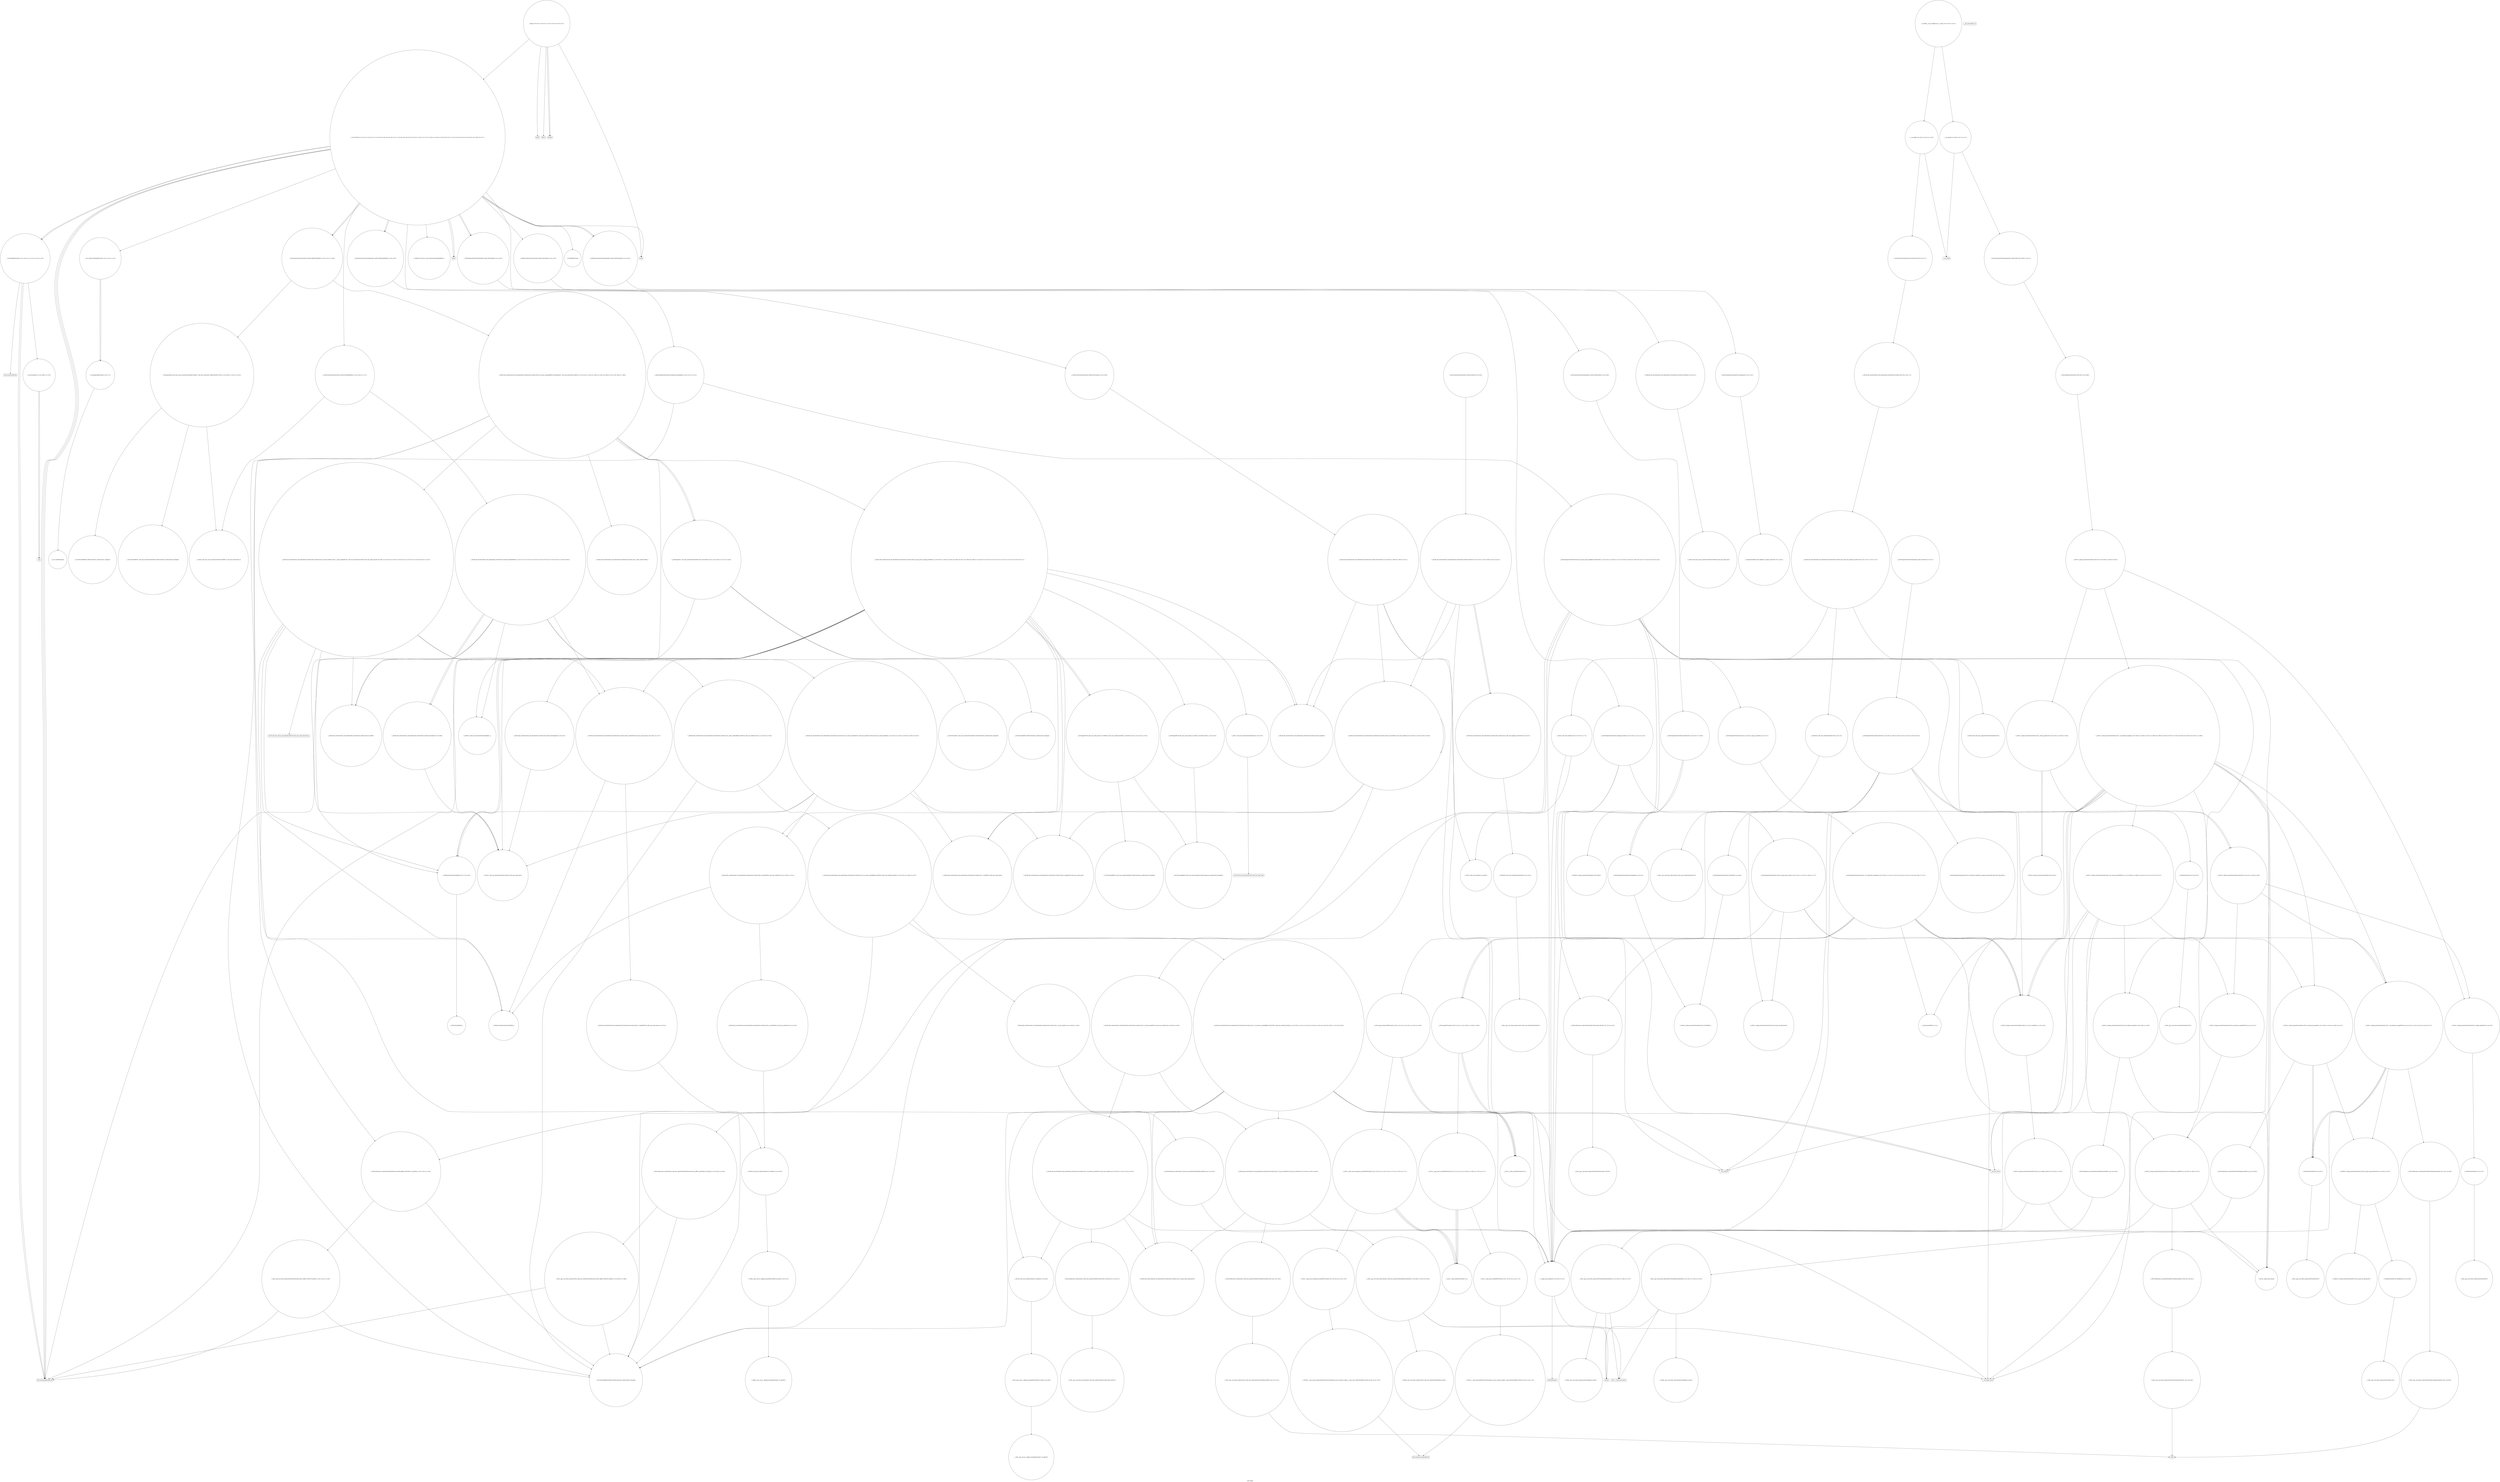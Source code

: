 digraph "Call Graph" {
	label="Call Graph";

	Node0x55dc86f7f7d0 [shape=record,shape=circle,label="{_ZNK5StateltERKS_}"];
	Node0x55dc87370df0 [shape=record,shape=circle,label="{_ZNKSt8_Rb_treeI5StateS0_St9_IdentityIS0_ESt4lessIS0_ESaIS0_EE3endEv|{<s0>287}}"];
	Node0x55dc87370df0:s0 -> Node0x55dc87370e70[color=black];
	Node0x55dc8736d450 [shape=record,shape=circle,label="{_ZNSt15_Deque_iteratorI5StateRS0_PS0_E14_S_buffer_sizeEv|{<s0>129|<s1>130}}"];
	Node0x55dc8736d450:s0 -> Node0x55dc8736a630[color=black];
	Node0x55dc8736d450:s1 -> Node0x55dc8736a1b0[color=black];
	Node0x55dc87369ab0 [shape=record,shape=circle,label="{_ZNSt3setI5StateSt4lessIS0_ESaIS0_EED2Ev|{<s0>8}}"];
	Node0x55dc87369ab0:s0 -> Node0x55dc8736c050[color=black];
	Node0x55dc87371170 [shape=record,shape=circle,label="{_ZNSt15_Deque_iteratorI5StateRS0_PS0_EC2Ev}"];
	Node0x55dc8736afb0 [shape=record,shape=circle,label="{_ZNSt11_Deque_baseI5StateSaIS0_EE16_M_allocate_nodeEv|{<s0>148|<s1>149}}"];
	Node0x55dc8736afb0:s0 -> Node0x55dc8736a630[color=black];
	Node0x55dc8736afb0:s1 -> Node0x55dc8736bab0[color=black];
	Node0x55dc87369e30 [shape=record,shape=circle,label="{_ZNSt5dequeI5StateSaIS0_EED2Ev|{<s0>38|<s1>39|<s2>40|<s3>41|<s4>42|<s5>43|<s6>44}}"];
	Node0x55dc87369e30:s0 -> Node0x55dc87369f30[color=black];
	Node0x55dc87369e30:s1 -> Node0x55dc87369fb0[color=black];
	Node0x55dc87369e30:s2 -> Node0x55dc8736a030[color=black];
	Node0x55dc87369e30:s3 -> Node0x55dc87369eb0[color=black];
	Node0x55dc87369e30:s4 -> Node0x55dc8736a130[color=black];
	Node0x55dc87369e30:s5 -> Node0x55dc8736a130[color=black];
	Node0x55dc87369e30:s6 -> Node0x55dc8736a1b0[color=black];
	Node0x55dc8736b330 [shape=record,shape=circle,label="{_ZNSt11_Deque_baseI5StateSaIS0_EE15_M_allocate_mapEm|{<s0>164|<s1>165|<s2>166|<s3>167}}"];
	Node0x55dc8736b330:s0 -> Node0x55dc8736a7b0[color=black];
	Node0x55dc8736b330:s1 -> Node0x55dc8736b830[color=black];
	Node0x55dc8736b330:s2 -> Node0x55dc8736a8b0[color=black];
	Node0x55dc8736b330:s3 -> Node0x55dc8736a8b0[color=black];
	Node0x55dc8736a1b0 [shape=record,shape=circle,label="{__clang_call_terminate|{<s0>50|<s1>51}}"];
	Node0x55dc8736a1b0:s0 -> Node0x55dc8736a230[color=black];
	Node0x55dc8736a1b0:s1 -> Node0x55dc8736a2b0[color=black];
	Node0x55dc8736b6b0 [shape=record,shape=circle,label="{_ZSt23__copy_move_backward_a2ILb0EPP5StateS2_ET1_T0_S4_S3_|{<s0>174|<s1>175|<s2>176|<s3>177}}"];
	Node0x55dc8736b6b0:s0 -> Node0x55dc8736b530[color=black];
	Node0x55dc8736b6b0:s1 -> Node0x55dc8736b530[color=black];
	Node0x55dc8736b6b0:s2 -> Node0x55dc8736b530[color=black];
	Node0x55dc8736b6b0:s3 -> Node0x55dc8736b730[color=black];
	Node0x55dc8736a530 [shape=record,shape=circle,label="{_ZNSt11_Deque_baseI5StateSaIS0_EE18_M_deallocate_nodeEPS0_|{<s0>59|<s1>60|<s2>61}}"];
	Node0x55dc8736a530:s0 -> Node0x55dc8736a630[color=black];
	Node0x55dc8736a530:s1 -> Node0x55dc8736a5b0[color=black];
	Node0x55dc8736a530:s2 -> Node0x55dc8736a1b0[color=black];
	Node0x55dc8736ba30 [shape=record,shape=Mrecord,label="{_Znwm}"];
	Node0x55dc8736a8b0 [shape=record,shape=circle,label="{_ZNSaIP5StateED2Ev|{<s0>67}}"];
	Node0x55dc8736a8b0:s0 -> Node0x55dc8736ab30[color=black];
	Node0x55dc8736bdb0 [shape=record,shape=circle,label="{_ZNSt8_Rb_treeI5StateS0_St9_IdentityIS0_ESt4lessIS0_ESaIS0_EE24_M_get_insert_unique_posERKS0_|{<s0>203|<s1>204|<s2>205|<s3>206|<s4>207|<s5>208|<s6>209|<s7>210|<s8>211|<s9>212|<s10>213|<s11>214|<s12>215|<s13>216|<s14>217}}"];
	Node0x55dc8736bdb0:s0 -> Node0x55dc8736c150[color=black];
	Node0x55dc8736bdb0:s1 -> Node0x55dc8736f8f0[color=black];
	Node0x55dc8736bdb0:s2 -> Node0x55dc8736f9f0[color=black];
	Node0x55dc8736bdb0:s3 -> Node0x55dc8736f970[color=black];
	Node0x55dc8736bdb0:s4 -> Node0x55dc8736c2d0[color=black];
	Node0x55dc8736bdb0:s5 -> Node0x55dc8736c250[color=black];
	Node0x55dc8736bdb0:s6 -> Node0x55dc8736f870[color=black];
	Node0x55dc8736bdb0:s7 -> Node0x55dc8736faf0[color=black];
	Node0x55dc8736bdb0:s8 -> Node0x55dc8736fa70[color=black];
	Node0x55dc8736bdb0:s9 -> Node0x55dc8736fb70[color=black];
	Node0x55dc8736bdb0:s10 -> Node0x55dc8736fbf0[color=black];
	Node0x55dc8736bdb0:s11 -> Node0x55dc8736fc70[color=black];
	Node0x55dc8736bdb0:s12 -> Node0x55dc8736f970[color=black];
	Node0x55dc8736bdb0:s13 -> Node0x55dc8736fb70[color=black];
	Node0x55dc8736bdb0:s14 -> Node0x55dc8736fcf0[color=black];
	Node0x55dc8736ac30 [shape=record,shape=circle,label="{_ZN9__gnu_cxx13new_allocatorI5StateED2Ev}"];
	Node0x55dc8736f970 [shape=record,shape=circle,label="{_ZNKSt4lessI5StateEclERKS0_S3_|{<s0>229}}"];
	Node0x55dc8736f970:s0 -> Node0x55dc86f7f7d0[color=black];
	Node0x55dc8736bfd0 [shape=record,shape=circle,label="{_ZNSt15_Rb_tree_header8_M_resetEv}"];
	Node0x55dc8736fcf0 [shape=record,shape=circle,label="{_ZNSt4pairIPSt18_Rb_tree_node_baseS1_EC2IRS1_Lb1EEEOT_RKS1_|{<s0>238}}"];
	Node0x55dc8736fcf0:s0 -> Node0x55dc8736fff0[color=black];
	Node0x55dc8736c350 [shape=record,shape=circle,label="{_ZNSt8_Rb_treeI5StateS0_St9_IdentityIS0_ESt4lessIS0_ESaIS0_EE12_M_drop_nodeEPSt13_Rb_tree_nodeIS0_E|{<s0>88|<s1>89}}"];
	Node0x55dc8736c350:s0 -> Node0x55dc8736c3d0[color=black];
	Node0x55dc8736c350:s1 -> Node0x55dc8736c450[color=black];
	Node0x55dc87370070 [shape=record,shape=Mrecord,label="{_ZSt18_Rb_tree_decrementPSt18_Rb_tree_node_base}"];
	Node0x55dc8736c6d0 [shape=record,shape=circle,label="{_ZN9__gnu_cxx16__aligned_membufI5StateE6_M_ptrEv|{<s0>99}}"];
	Node0x55dc8736c6d0:s0 -> Node0x55dc8736c750[color=black];
	Node0x55dc873703f0 [shape=record,shape=circle,label="{_ZNSt16allocator_traitsISaISt13_Rb_tree_nodeI5StateEEE8allocateERS3_m|{<s0>259}}"];
	Node0x55dc873703f0:s0 -> Node0x55dc87370470[color=black];
	Node0x55dc8736ca50 [shape=record,shape=circle,label="{_ZNKSt5queueI5StateSt5dequeIS0_SaIS0_EEE5emptyEv|{<s0>103}}"];
	Node0x55dc8736ca50:s0 -> Node0x55dc8736d0d0[color=black];
	Node0x55dc87370770 [shape=record,shape=circle,label="{_ZSt7forwardIRSt17_Rb_tree_iteratorI5StateEEOT_RNSt16remove_referenceIS4_E4typeE}"];
	Node0x55dc8736cdd0 [shape=record,shape=circle,label="{_ZL5finalRK5State}"];
	Node0x55dc87370af0 [shape=record,shape=Mrecord,label="{abs}"];
	Node0x55dc8736d150 [shape=record,shape=circle,label="{_ZSteqI5StateRS0_PS0_EbRKSt15_Deque_iteratorIT_T0_T1_ES9_}"];
	Node0x55dc86f7f850 [shape=record,shape=circle,label="{__cxx_global_var_init|{<s0>1|<s1>2}}"];
	Node0x55dc86f7f850:s0 -> Node0x55dc87369830[color=black];
	Node0x55dc86f7f850:s1 -> Node0x55dc87369930[color=black];
	Node0x55dc87370e70 [shape=record,shape=circle,label="{_ZNSt23_Rb_tree_const_iteratorI5StateEC2EPKSt18_Rb_tree_node_base}"];
	Node0x55dc8736d4d0 [shape=record,shape=circle,label="{_ZNSt5dequeI5StateSaIS0_EE9push_backERKS0_|{<s0>131|<s1>132}}"];
	Node0x55dc8736d4d0:s0 -> Node0x55dc8736d550[color=black];
	Node0x55dc8736d4d0:s1 -> Node0x55dc8736d5d0[color=black];
	Node0x55dc87369b30 [shape=record,shape=circle,label="{main|{<s0>9|<s1>10|<s2>11|<s3>12|<s4>13|<s5>14}}"];
	Node0x55dc87369b30:s0 -> Node0x55dc87369bb0[color=black];
	Node0x55dc87369b30:s1 -> Node0x55dc87369bb0[color=black];
	Node0x55dc87369b30:s2 -> Node0x55dc87369c30[color=black];
	Node0x55dc87369b30:s3 -> Node0x55dc87369d30[color=black];
	Node0x55dc87369b30:s4 -> Node0x55dc87369cb0[color=black];
	Node0x55dc87369b30:s5 -> Node0x55dc87369db0[color=black];
	Node0x55dc873711f0 [shape=record,shape=circle,label="{_ZN9__gnu_cxx13new_allocatorI5StateEC2Ev}"];
	Node0x55dc8736b030 [shape=record,shape=Mrecord,label="{__cxa_rethrow}"];
	Node0x55dc87369eb0 [shape=record,shape=circle,label="{_ZNSt5dequeI5StateSaIS0_EE15_M_destroy_dataESt15_Deque_iteratorIS0_RS0_PS0_ES6_RKS1_}"];
	Node0x55dc8736b3b0 [shape=record,shape=circle,label="{_ZSt14__copy_move_a2ILb0EPP5StateS2_ET1_T0_S4_S3_|{<s0>168|<s1>169|<s2>170|<s3>171}}"];
	Node0x55dc8736b3b0:s0 -> Node0x55dc8736b530[color=black];
	Node0x55dc8736b3b0:s1 -> Node0x55dc8736b530[color=black];
	Node0x55dc8736b3b0:s2 -> Node0x55dc8736b530[color=black];
	Node0x55dc8736b3b0:s3 -> Node0x55dc8736b4b0[color=black];
	Node0x55dc8736a230 [shape=record,shape=Mrecord,label="{__cxa_begin_catch}"];
	Node0x55dc8736b730 [shape=record,shape=circle,label="{_ZSt22__copy_move_backward_aILb0EPP5StateS2_ET1_T0_S4_S3_|{<s0>178}}"];
	Node0x55dc8736b730:s0 -> Node0x55dc8736b7b0[color=black];
	Node0x55dc8736a5b0 [shape=record,shape=circle,label="{_ZNSt16allocator_traitsISaI5StateEE10deallocateERS1_PS0_m|{<s0>62}}"];
	Node0x55dc8736a5b0:s0 -> Node0x55dc8736a6b0[color=black];
	Node0x55dc8736bab0 [shape=record,shape=circle,label="{_ZNSt16allocator_traitsISaI5StateEE8allocateERS1_m|{<s0>184}}"];
	Node0x55dc8736bab0:s0 -> Node0x55dc8736bb30[color=black];
	Node0x55dc8736a930 [shape=record,shape=circle,label="{_ZNKSt11_Deque_baseI5StateSaIS0_EE19_M_get_Tp_allocatorEv}"];
	Node0x55dc8736be30 [shape=record,shape=circle,label="{_ZNKSt9_IdentityI5StateEclERKS0_}"];
	Node0x55dc8736acb0 [shape=record,shape=circle,label="{_ZNSt8_Rb_treeI5StateS0_St9_IdentityIS0_ESt4lessIS0_ESaIS0_EEC2Ev|{<s0>71}}"];
	Node0x55dc8736acb0:s0 -> Node0x55dc8736ad30[color=black];
	Node0x55dc8736f9f0 [shape=record,shape=circle,label="{_ZNSt8_Rb_treeI5StateS0_St9_IdentityIS0_ESt4lessIS0_ESaIS0_EE6_S_keyEPKSt13_Rb_tree_nodeIS0_E|{<s0>230|<s1>231}}"];
	Node0x55dc8736f9f0:s0 -> Node0x55dc8736fd70[color=black];
	Node0x55dc8736f9f0:s1 -> Node0x55dc8736be30[color=black];
	Node0x55dc8736c050 [shape=record,shape=circle,label="{_ZNSt8_Rb_treeI5StateS0_St9_IdentityIS0_ESt4lessIS0_ESaIS0_EED2Ev|{<s0>78|<s1>79|<s2>80|<s3>81|<s4>82}}"];
	Node0x55dc8736c050:s0 -> Node0x55dc8736c150[color=black];
	Node0x55dc8736c050:s1 -> Node0x55dc8736c0d0[color=black];
	Node0x55dc8736c050:s2 -> Node0x55dc8736c1d0[color=black];
	Node0x55dc8736c050:s3 -> Node0x55dc8736c1d0[color=black];
	Node0x55dc8736c050:s4 -> Node0x55dc8736a1b0[color=black];
	Node0x55dc8736fd70 [shape=record,shape=circle,label="{_ZNSt8_Rb_treeI5StateS0_St9_IdentityIS0_ESt4lessIS0_ESaIS0_EE8_S_valueEPKSt13_Rb_tree_nodeIS0_E|{<s0>239}}"];
	Node0x55dc8736fd70:s0 -> Node0x55dc8736fdf0[color=black];
	Node0x55dc8736c3d0 [shape=record,shape=circle,label="{_ZNSt8_Rb_treeI5StateS0_St9_IdentityIS0_ESt4lessIS0_ESaIS0_EE15_M_destroy_nodeEPSt13_Rb_tree_nodeIS0_E|{<s0>90|<s1>91|<s2>92|<s3>93}}"];
	Node0x55dc8736c3d0:s0 -> Node0x55dc8736c550[color=black];
	Node0x55dc8736c3d0:s1 -> Node0x55dc8736c5d0[color=black];
	Node0x55dc8736c3d0:s2 -> Node0x55dc8736c4d0[color=black];
	Node0x55dc8736c3d0:s3 -> Node0x55dc8736a1b0[color=black];
	Node0x55dc873700f0 [shape=record,shape=circle,label="{_ZNSt8_Rb_treeI5StateS0_St9_IdentityIS0_ESt4lessIS0_ESaIS0_EE8_S_valueEPKSt18_Rb_tree_node_base|{<s0>242}}"];
	Node0x55dc873700f0:s0 -> Node0x55dc8736fdf0[color=black];
	Node0x55dc8736c750 [shape=record,shape=circle,label="{_ZN9__gnu_cxx16__aligned_membufI5StateE7_M_addrEv}"];
	Node0x55dc87370470 [shape=record,shape=circle,label="{_ZN9__gnu_cxx13new_allocatorISt13_Rb_tree_nodeI5StateEE8allocateEmPKv|{<s0>260|<s1>261|<s2>262}}"];
	Node0x55dc87370470:s0 -> Node0x55dc873704f0[color=black];
	Node0x55dc87370470:s1 -> Node0x55dc8736b9b0[color=black];
	Node0x55dc87370470:s2 -> Node0x55dc8736ba30[color=black];
	Node0x55dc8736cad0 [shape=record,shape=circle,label="{_ZNSt5queueI5StateSt5dequeIS0_SaIS0_EEE3popEv|{<s0>104}}"];
	Node0x55dc8736cad0:s0 -> Node0x55dc8736d1d0[color=black];
	Node0x55dc873707f0 [shape=record,shape=circle,label="{_ZNSt23_Rb_tree_const_iteratorI5StateEC2ERKSt17_Rb_tree_iteratorIS0_E}"];
	Node0x55dc8736ce50 [shape=record,shape=circle,label="{_ZL6stableRK5State|{<s0>110|<s1>111|<s2>112|<s3>113}}"];
	Node0x55dc8736ce50:s0 -> Node0x55dc873709f0[color=black];
	Node0x55dc8736ce50:s1 -> Node0x55dc8736cd50[color=black];
	Node0x55dc8736ce50:s2 -> Node0x55dc8736cd50[color=black];
	Node0x55dc8736ce50:s3 -> Node0x55dc87370a70[color=black];
	Node0x55dc87370b70 [shape=record,shape=circle,label="{_ZL5emptyiiRK5State|{<s0>271}}"];
	Node0x55dc87370b70:s0 -> Node0x55dc87370bf0[color=black];
	Node0x55dc8736d1d0 [shape=record,shape=circle,label="{_ZNSt5dequeI5StateSaIS0_EE9pop_frontEv|{<s0>120|<s1>121|<s2>122}}"];
	Node0x55dc8736d1d0:s0 -> Node0x55dc8736d250[color=black];
	Node0x55dc8736d1d0:s1 -> Node0x55dc8736d2d0[color=black];
	Node0x55dc8736d1d0:s2 -> Node0x55dc8736a1b0[color=black];
	Node0x55dc87369830 [shape=record,shape=circle,label="{_ZNSt5queueI5StateSt5dequeIS0_SaIS0_EEEC2IS3_vEEv|{<s0>3}}"];
	Node0x55dc87369830:s0 -> Node0x55dc87370ef0[color=black];
	Node0x55dc87370ef0 [shape=record,shape=circle,label="{_ZNSt5dequeI5StateSaIS0_EEC2Ev|{<s0>288}}"];
	Node0x55dc87370ef0:s0 -> Node0x55dc87370f70[color=black];
	Node0x55dc8736d550 [shape=record,shape=circle,label="{_ZNSt16allocator_traitsISaI5StateEE9constructIS0_JRKS0_EEEvRS1_PT_DpOT0_|{<s0>133|<s1>134}}"];
	Node0x55dc8736d550:s0 -> Node0x55dc8736d6d0[color=black];
	Node0x55dc8736d550:s1 -> Node0x55dc8736d650[color=black];
	Node0x55dc87369bb0 [shape=record,shape=Mrecord,label="{freopen}"];
	Node0x55dc87371270 [shape=record,shape=circle,label="{_ZNSt11_Deque_baseI5StateSaIS0_EE15_M_create_nodesEPPS0_S4_|{<s0>308|<s1>309|<s2>310|<s3>311|<s4>312|<s5>313}}"];
	Node0x55dc87371270:s0 -> Node0x55dc8736afb0[color=black];
	Node0x55dc87371270:s1 -> Node0x55dc8736a230[color=black];
	Node0x55dc87371270:s2 -> Node0x55dc8736a3b0[color=black];
	Node0x55dc87371270:s3 -> Node0x55dc8736b030[color=black];
	Node0x55dc87371270:s4 -> Node0x55dc8736b0b0[color=black];
	Node0x55dc87371270:s5 -> Node0x55dc8736a1b0[color=black];
	Node0x55dc8736b0b0 [shape=record,shape=Mrecord,label="{__cxa_end_catch}"];
	Node0x55dc87369f30 [shape=record,shape=circle,label="{_ZNSt5dequeI5StateSaIS0_EE5beginEv|{<s0>45}}"];
	Node0x55dc87369f30:s0 -> Node0x55dc8736a330[color=black];
	Node0x55dc8736b430 [shape=record,shape=circle,label="{_ZSt12__miter_baseIPP5StateET_S3_}"];
	Node0x55dc8736a2b0 [shape=record,shape=Mrecord,label="{_ZSt9terminatev}"];
	Node0x55dc8736b7b0 [shape=record,shape=circle,label="{_ZNSt20__copy_move_backwardILb0ELb1ESt26random_access_iterator_tagE13__copy_move_bIP5StateEEPT_PKS5_S8_S6_|{<s0>179}}"];
	Node0x55dc8736b7b0:s0 -> Node0x55dc8736b630[color=black];
	Node0x55dc8736a630 [shape=record,shape=circle,label="{_ZSt16__deque_buf_sizem}"];
	Node0x55dc8736bb30 [shape=record,shape=circle,label="{_ZN9__gnu_cxx13new_allocatorI5StateE8allocateEmPKv|{<s0>185|<s1>186|<s2>187}}"];
	Node0x55dc8736bb30:s0 -> Node0x55dc8736bbb0[color=black];
	Node0x55dc8736bb30:s1 -> Node0x55dc8736b9b0[color=black];
	Node0x55dc8736bb30:s2 -> Node0x55dc8736ba30[color=black];
	Node0x55dc8736a9b0 [shape=record,shape=circle,label="{_ZNSaIP5StateEC2IS_EERKSaIT_E|{<s0>68}}"];
	Node0x55dc8736a9b0:s0 -> Node0x55dc8736aa30[color=black];
	Node0x55dc8736beb0 [shape=record,shape=circle,label="{_ZNSt8_Rb_treeI5StateS0_St9_IdentityIS0_ESt4lessIS0_ESaIS0_EE11_Alloc_nodeC2ERS6_}"];
	Node0x55dc8736ad30 [shape=record,shape=circle,label="{_ZNSt8_Rb_treeI5StateS0_St9_IdentityIS0_ESt4lessIS0_ESaIS0_EE13_Rb_tree_implIS4_Lb1EEC2Ev|{<s0>72|<s1>73|<s2>74}}"];
	Node0x55dc8736ad30:s0 -> Node0x55dc8736adb0[color=black];
	Node0x55dc8736ad30:s1 -> Node0x55dc8736ae30[color=black];
	Node0x55dc8736ad30:s2 -> Node0x55dc8736aeb0[color=black];
	Node0x55dc8736fa70 [shape=record,shape=circle,label="{_ZNKSt17_Rb_tree_iteratorI5StateEeqERKS1_}"];
	Node0x55dc8736c0d0 [shape=record,shape=circle,label="{_ZNSt8_Rb_treeI5StateS0_St9_IdentityIS0_ESt4lessIS0_ESaIS0_EE8_M_eraseEPSt13_Rb_tree_nodeIS0_E|{<s0>83|<s1>84|<s2>85|<s3>86}}"];
	Node0x55dc8736c0d0:s0 -> Node0x55dc8736c250[color=black];
	Node0x55dc8736c0d0:s1 -> Node0x55dc8736c0d0[color=black];
	Node0x55dc8736c0d0:s2 -> Node0x55dc8736c2d0[color=black];
	Node0x55dc8736c0d0:s3 -> Node0x55dc8736c350[color=black];
	Node0x55dc8736fdf0 [shape=record,shape=circle,label="{_ZNKSt13_Rb_tree_nodeI5StateE9_M_valptrEv|{<s0>240}}"];
	Node0x55dc8736fdf0:s0 -> Node0x55dc8736fe70[color=black];
	Node0x55dc8736c450 [shape=record,shape=circle,label="{_ZNSt8_Rb_treeI5StateS0_St9_IdentityIS0_ESt4lessIS0_ESaIS0_EE11_M_put_nodeEPSt13_Rb_tree_nodeIS0_E|{<s0>94|<s1>95|<s2>96}}"];
	Node0x55dc8736c450:s0 -> Node0x55dc8736c550[color=black];
	Node0x55dc8736c450:s1 -> Node0x55dc8736c7d0[color=black];
	Node0x55dc8736c450:s2 -> Node0x55dc8736a1b0[color=black];
	Node0x55dc87370170 [shape=record,shape=circle,label="{_ZNKSt8_Rb_treeI5StateS0_St9_IdentityIS0_ESt4lessIS0_ESaIS0_EE11_Alloc_nodeclIRKS0_EEPSt13_Rb_tree_nodeIS0_EOT_|{<s0>243|<s1>244}}"];
	Node0x55dc87370170:s0 -> Node0x55dc8736d6d0[color=black];
	Node0x55dc87370170:s1 -> Node0x55dc87370270[color=black];
	Node0x55dc8736c7d0 [shape=record,shape=circle,label="{_ZNSt16allocator_traitsISaISt13_Rb_tree_nodeI5StateEEE10deallocateERS3_PS2_m|{<s0>100}}"];
	Node0x55dc8736c7d0:s0 -> Node0x55dc8736c850[color=black];
	Node0x55dc873704f0 [shape=record,shape=circle,label="{_ZNK9__gnu_cxx13new_allocatorISt13_Rb_tree_nodeI5StateEE8max_sizeEv}"];
	Node0x55dc8736cb50 [shape=record,shape=circle,label="{_ZNSt5queueI5StateSt5dequeIS0_SaIS0_EEE4pushERKS0_|{<s0>105}}"];
	Node0x55dc8736cb50:s0 -> Node0x55dc8736d4d0[color=black];
	Node0x55dc87370870 [shape=record,shape=circle,label="{_ZSt7forwardIRbEOT_RNSt16remove_referenceIS1_E4typeE}"];
	Node0x55dc8736ced0 [shape=record,shape=circle,label="{_ZL7canMove3BoxiiRK5State|{<s0>114|<s1>115}}"];
	Node0x55dc8736ced0:s0 -> Node0x55dc87370b70[color=black];
	Node0x55dc8736ced0:s1 -> Node0x55dc87370b70[color=black];
	Node0x55dc87370bf0 [shape=record,shape=circle,label="{_ZL11checkBoundsii}"];
	Node0x55dc8736d250 [shape=record,shape=circle,label="{_ZNSt16allocator_traitsISaI5StateEE7destroyIS0_EEvRS1_PT_|{<s0>123}}"];
	Node0x55dc8736d250:s0 -> Node0x55dc8736d350[color=black];
	Node0x55dc873698b0 [shape=record,shape=circle,label="{_ZNSt5queueI5StateSt5dequeIS0_SaIS0_EEED2Ev|{<s0>4}}"];
	Node0x55dc873698b0:s0 -> Node0x55dc87369e30[color=black];
	Node0x55dc87370f70 [shape=record,shape=circle,label="{_ZNSt11_Deque_baseI5StateSaIS0_EEC2Ev|{<s0>289|<s1>290|<s2>291}}"];
	Node0x55dc87370f70:s0 -> Node0x55dc87370ff0[color=black];
	Node0x55dc87370f70:s1 -> Node0x55dc87371070[color=black];
	Node0x55dc87370f70:s2 -> Node0x55dc8736a4b0[color=black];
	Node0x55dc8736d5d0 [shape=record,shape=circle,label="{_ZNSt5dequeI5StateSaIS0_EE16_M_push_back_auxIJRKS0_EEEvDpOT_|{<s0>135|<s1>136|<s2>137|<s3>138|<s4>139|<s5>140|<s6>141|<s7>142|<s8>143|<s9>144}}"];
	Node0x55dc8736d5d0:s0 -> Node0x55dc8736af30[color=black];
	Node0x55dc8736d5d0:s1 -> Node0x55dc8736afb0[color=black];
	Node0x55dc8736d5d0:s2 -> Node0x55dc8736d6d0[color=black];
	Node0x55dc8736d5d0:s3 -> Node0x55dc8736d550[color=black];
	Node0x55dc8736d5d0:s4 -> Node0x55dc8736d3d0[color=black];
	Node0x55dc8736d5d0:s5 -> Node0x55dc8736a230[color=black];
	Node0x55dc8736d5d0:s6 -> Node0x55dc8736a530[color=black];
	Node0x55dc8736d5d0:s7 -> Node0x55dc8736b030[color=black];
	Node0x55dc8736d5d0:s8 -> Node0x55dc8736b0b0[color=black];
	Node0x55dc8736d5d0:s9 -> Node0x55dc8736a1b0[color=black];
	Node0x55dc87369c30 [shape=record,shape=Mrecord,label="{scanf}"];
	Node0x55dc873712f0 [shape=record,shape=circle,label="{_GLOBAL__sub_I_FloppyCat_0_1.cpp|{<s0>314|<s1>315}}"];
	Node0x55dc873712f0:s0 -> Node0x55dc86f7f850[color=black];
	Node0x55dc873712f0:s1 -> Node0x55dc873699b0[color=black];
	Node0x55dc8736b130 [shape=record,shape=circle,label="{_ZNSt5dequeI5StateSaIS0_EE17_M_reallocate_mapEmb|{<s0>150|<s1>151|<s2>152|<s3>153|<s4>154|<s5>155|<s6>156|<s7>157}}"];
	Node0x55dc8736b130:s0 -> Node0x55dc8736b1b0[color=black];
	Node0x55dc8736b130:s1 -> Node0x55dc8736b230[color=black];
	Node0x55dc8736b130:s2 -> Node0x55dc8736b2b0[color=black];
	Node0x55dc8736b130:s3 -> Node0x55dc8736b330[color=black];
	Node0x55dc8736b130:s4 -> Node0x55dc8736b1b0[color=black];
	Node0x55dc8736b130:s5 -> Node0x55dc8736a430[color=black];
	Node0x55dc8736b130:s6 -> Node0x55dc8736d3d0[color=black];
	Node0x55dc8736b130:s7 -> Node0x55dc8736d3d0[color=black];
	Node0x55dc87369fb0 [shape=record,shape=circle,label="{_ZNSt5dequeI5StateSaIS0_EE3endEv|{<s0>46}}"];
	Node0x55dc87369fb0:s0 -> Node0x55dc8736a330[color=black];
	Node0x55dc8736b4b0 [shape=record,shape=circle,label="{_ZSt13__copy_move_aILb0EPP5StateS2_ET1_T0_S4_S3_|{<s0>172}}"];
	Node0x55dc8736b4b0:s0 -> Node0x55dc8736b5b0[color=black];
	Node0x55dc8736a330 [shape=record,shape=circle,label="{_ZNSt15_Deque_iteratorI5StateRS0_PS0_EC2ERKS3_}"];
	Node0x55dc8736b830 [shape=record,shape=circle,label="{_ZNSt16allocator_traitsISaIP5StateEE8allocateERS2_m|{<s0>180}}"];
	Node0x55dc8736b830:s0 -> Node0x55dc8736b8b0[color=black];
	Node0x55dc8736a6b0 [shape=record,shape=circle,label="{_ZN9__gnu_cxx13new_allocatorI5StateE10deallocateEPS1_m|{<s0>63}}"];
	Node0x55dc8736a6b0:s0 -> Node0x55dc8736a730[color=black];
	Node0x55dc8736bbb0 [shape=record,shape=circle,label="{_ZNK9__gnu_cxx13new_allocatorI5StateE8max_sizeEv}"];
	Node0x55dc8736aa30 [shape=record,shape=circle,label="{_ZN9__gnu_cxx13new_allocatorIP5StateEC2Ev}"];
	Node0x55dc8736f770 [shape=record,shape=circle,label="{_ZNSt8_Rb_treeI5StateS0_St9_IdentityIS0_ESt4lessIS0_ESaIS0_EE10_M_insert_IRKS0_NS6_11_Alloc_nodeEEESt17_Rb_tree_iteratorIS0_EPSt18_Rb_tree_node_baseSE_OT_RT0_|{<s0>218|<s1>219|<s2>220|<s3>221|<s4>222|<s5>223|<s6>224|<s7>225}}"];
	Node0x55dc8736f770:s0 -> Node0x55dc8736f8f0[color=black];
	Node0x55dc8736f770:s1 -> Node0x55dc8736be30[color=black];
	Node0x55dc8736f770:s2 -> Node0x55dc8736fc70[color=black];
	Node0x55dc8736f770:s3 -> Node0x55dc8736f970[color=black];
	Node0x55dc8736f770:s4 -> Node0x55dc8736d6d0[color=black];
	Node0x55dc8736f770:s5 -> Node0x55dc87370170[color=black];
	Node0x55dc8736f770:s6 -> Node0x55dc873701f0[color=black];
	Node0x55dc8736f770:s7 -> Node0x55dc8736f870[color=black];
	Node0x55dc8736adb0 [shape=record,shape=circle,label="{_ZNSaISt13_Rb_tree_nodeI5StateEEC2Ev|{<s0>75}}"];
	Node0x55dc8736adb0:s0 -> Node0x55dc8736bf50[color=black];
	Node0x55dc8736faf0 [shape=record,shape=circle,label="{_ZNSt8_Rb_treeI5StateS0_St9_IdentityIS0_ESt4lessIS0_ESaIS0_EE5beginEv|{<s0>232}}"];
	Node0x55dc8736faf0:s0 -> Node0x55dc8736f870[color=black];
	Node0x55dc8736c150 [shape=record,shape=circle,label="{_ZNSt8_Rb_treeI5StateS0_St9_IdentityIS0_ESt4lessIS0_ESaIS0_EE8_M_beginEv}"];
	Node0x55dc8736fe70 [shape=record,shape=circle,label="{_ZNK9__gnu_cxx16__aligned_membufI5StateE6_M_ptrEv|{<s0>241}}"];
	Node0x55dc8736fe70:s0 -> Node0x55dc8736fef0[color=black];
	Node0x55dc8736c4d0 [shape=record,shape=circle,label="{_ZNSt16allocator_traitsISaISt13_Rb_tree_nodeI5StateEEE7destroyIS1_EEvRS3_PT_|{<s0>97}}"];
	Node0x55dc8736c4d0:s0 -> Node0x55dc8736c650[color=black];
	Node0x55dc873701f0 [shape=record,shape=Mrecord,label="{_ZSt29_Rb_tree_insert_and_rebalancebPSt18_Rb_tree_node_baseS0_RS_}"];
	Node0x55dc8736c850 [shape=record,shape=circle,label="{_ZN9__gnu_cxx13new_allocatorISt13_Rb_tree_nodeI5StateEE10deallocateEPS3_m|{<s0>101}}"];
	Node0x55dc8736c850:s0 -> Node0x55dc8736a730[color=black];
	Node0x55dc87370570 [shape=record,shape=circle,label="{_ZNSt16allocator_traitsISaISt13_Rb_tree_nodeI5StateEEE9constructIS1_JRKS1_EEEvRS3_PT_DpOT0_|{<s0>263|<s1>264}}"];
	Node0x55dc87370570:s0 -> Node0x55dc8736d6d0[color=black];
	Node0x55dc87370570:s1 -> Node0x55dc873705f0[color=black];
	Node0x55dc8736cbd0 [shape=record,shape=circle,label="{_ZNSt3setI5StateSt4lessIS0_ESaIS0_EE5clearEv|{<s0>106}}"];
	Node0x55dc8736cbd0:s0 -> Node0x55dc8736bc30[color=black];
	Node0x55dc873708f0 [shape=record,shape=circle,label="{_ZNSt5dequeI5StateSaIS0_EE5frontEv|{<s0>267|<s1>268}}"];
	Node0x55dc873708f0:s0 -> Node0x55dc87369f30[color=black];
	Node0x55dc873708f0:s1 -> Node0x55dc87370970[color=black];
	Node0x55dc8736cf50 [shape=record,shape=circle,label="{_ZNSt3setI5StateSt4lessIS0_ESaIS0_EE4findERKS0_|{<s0>116|<s1>117}}"];
	Node0x55dc8736cf50:s0 -> Node0x55dc87370c70[color=black];
	Node0x55dc8736cf50:s1 -> Node0x55dc873707f0[color=black];
	Node0x55dc87370c70 [shape=record,shape=circle,label="{_ZNSt8_Rb_treeI5StateS0_St9_IdentityIS0_ESt4lessIS0_ESaIS0_EE4findERKS0_|{<s0>272|<s1>273|<s2>274|<s3>275|<s4>276|<s5>277|<s6>278|<s7>279|<s8>280}}"];
	Node0x55dc87370c70:s0 -> Node0x55dc8736c150[color=black];
	Node0x55dc87370c70:s1 -> Node0x55dc8736f8f0[color=black];
	Node0x55dc87370c70:s2 -> Node0x55dc87370cf0[color=black];
	Node0x55dc87370c70:s3 -> Node0x55dc87370d70[color=black];
	Node0x55dc87370c70:s4 -> Node0x55dc8736fa70[color=black];
	Node0x55dc87370c70:s5 -> Node0x55dc8736fc70[color=black];
	Node0x55dc87370c70:s6 -> Node0x55dc8736f970[color=black];
	Node0x55dc87370c70:s7 -> Node0x55dc87370d70[color=black];
	Node0x55dc87370c70:s8 -> Node0x55dc8736cd50[color=black];
	Node0x55dc8736d2d0 [shape=record,shape=circle,label="{_ZNSt5dequeI5StateSaIS0_EE16_M_pop_front_auxEv|{<s0>124|<s1>125|<s2>126|<s3>127}}"];
	Node0x55dc8736d2d0:s0 -> Node0x55dc8736a030[color=black];
	Node0x55dc8736d2d0:s1 -> Node0x55dc8736d250[color=black];
	Node0x55dc8736d2d0:s2 -> Node0x55dc8736a530[color=black];
	Node0x55dc8736d2d0:s3 -> Node0x55dc8736d3d0[color=black];
	Node0x55dc87369930 [shape=record,shape=Mrecord,label="{__cxa_atexit}"];
	Node0x55dc87370ff0 [shape=record,shape=circle,label="{_ZNSt11_Deque_baseI5StateSaIS0_EE11_Deque_implC2Ev|{<s0>292|<s1>293|<s2>294}}"];
	Node0x55dc87370ff0:s0 -> Node0x55dc873710f0[color=black];
	Node0x55dc87370ff0:s1 -> Node0x55dc87371170[color=black];
	Node0x55dc87370ff0:s2 -> Node0x55dc87371170[color=black];
	Node0x55dc8736d650 [shape=record,shape=circle,label="{_ZN9__gnu_cxx13new_allocatorI5StateE9constructIS1_JRKS1_EEEvPT_DpOT0_|{<s0>145|<s1>146}}"];
	Node0x55dc8736d650:s0 -> Node0x55dc8736d6d0[color=black];
	Node0x55dc8736d650:s1 -> Node0x55dc8736cd50[color=black];
	Node0x55dc87369cb0 [shape=record,shape=Mrecord,label="{printf}"];
	Node0x55dc8736b1b0 [shape=record,shape=circle,label="{_ZSt4copyIPP5StateS2_ET0_T_S4_S3_|{<s0>158|<s1>159|<s2>160}}"];
	Node0x55dc8736b1b0:s0 -> Node0x55dc8736b430[color=black];
	Node0x55dc8736b1b0:s1 -> Node0x55dc8736b430[color=black];
	Node0x55dc8736b1b0:s2 -> Node0x55dc8736b3b0[color=black];
	Node0x55dc8736a030 [shape=record,shape=circle,label="{_ZNSt11_Deque_baseI5StateSaIS0_EE19_M_get_Tp_allocatorEv}"];
	Node0x55dc8736b530 [shape=record,shape=circle,label="{_ZSt12__niter_baseIPP5StateET_S3_}"];
	Node0x55dc8736a3b0 [shape=record,shape=circle,label="{_ZNSt11_Deque_baseI5StateSaIS0_EE16_M_destroy_nodesEPPS0_S4_|{<s0>52}}"];
	Node0x55dc8736a3b0:s0 -> Node0x55dc8736a530[color=black];
	Node0x55dc8736b8b0 [shape=record,shape=circle,label="{_ZN9__gnu_cxx13new_allocatorIP5StateE8allocateEmPKv|{<s0>181|<s1>182|<s2>183}}"];
	Node0x55dc8736b8b0:s0 -> Node0x55dc8736b930[color=black];
	Node0x55dc8736b8b0:s1 -> Node0x55dc8736b9b0[color=black];
	Node0x55dc8736b8b0:s2 -> Node0x55dc8736ba30[color=black];
	Node0x55dc8736a730 [shape=record,shape=Mrecord,label="{_ZdlPv}"];
	Node0x55dc8736bc30 [shape=record,shape=circle,label="{_ZNSt8_Rb_treeI5StateS0_St9_IdentityIS0_ESt4lessIS0_ESaIS0_EE5clearEv|{<s0>188|<s1>189|<s2>190|<s3>191}}"];
	Node0x55dc8736bc30:s0 -> Node0x55dc8736c150[color=black];
	Node0x55dc8736bc30:s1 -> Node0x55dc8736c0d0[color=black];
	Node0x55dc8736bc30:s2 -> Node0x55dc8736bfd0[color=black];
	Node0x55dc8736bc30:s3 -> Node0x55dc8736a1b0[color=black];
	Node0x55dc8736aab0 [shape=record,shape=circle,label="{_ZN9__gnu_cxx13new_allocatorIP5StateE10deallocateEPS2_m|{<s0>69}}"];
	Node0x55dc8736aab0:s0 -> Node0x55dc8736a730[color=black];
	Node0x55dc8736f7f0 [shape=record,shape=circle,label="{_ZNSt4pairISt17_Rb_tree_iteratorI5StateEbEC2IS2_bLb1EEEOT_OT0_|{<s0>226|<s1>227|<s2>228}}"];
	Node0x55dc8736f7f0:s0 -> Node0x55dc87370670[color=black];
	Node0x55dc8736f7f0:s1 -> Node0x55dc8736cd50[color=black];
	Node0x55dc8736f7f0:s2 -> Node0x55dc873706f0[color=black];
	Node0x55dc8736ae30 [shape=record,shape=circle,label="{_ZNSt20_Rb_tree_key_compareISt4lessI5StateEEC2Ev}"];
	Node0x55dc8736fb70 [shape=record,shape=circle,label="{_ZNSt4pairIPSt18_Rb_tree_node_baseS1_EC2IRPSt13_Rb_tree_nodeI5StateERS1_Lb1EEEOT_OT0_|{<s0>233|<s1>234}}"];
	Node0x55dc8736fb70:s0 -> Node0x55dc8736ff70[color=black];
	Node0x55dc8736fb70:s1 -> Node0x55dc8736fff0[color=black];
	Node0x55dc8736c1d0 [shape=record,shape=circle,label="{_ZNSt8_Rb_treeI5StateS0_St9_IdentityIS0_ESt4lessIS0_ESaIS0_EE13_Rb_tree_implIS4_Lb1EED2Ev|{<s0>87}}"];
	Node0x55dc8736c1d0:s0 -> Node0x55dc8736c8d0[color=black];
	Node0x55dc8736fef0 [shape=record,shape=circle,label="{_ZNK9__gnu_cxx16__aligned_membufI5StateE7_M_addrEv}"];
	Node0x55dc8736c550 [shape=record,shape=circle,label="{_ZNSt8_Rb_treeI5StateS0_St9_IdentityIS0_ESt4lessIS0_ESaIS0_EE21_M_get_Node_allocatorEv}"];
	Node0x55dc87370270 [shape=record,shape=circle,label="{_ZNSt8_Rb_treeI5StateS0_St9_IdentityIS0_ESt4lessIS0_ESaIS0_EE14_M_create_nodeIJRKS0_EEEPSt13_Rb_tree_nodeIS0_EDpOT_|{<s0>245|<s1>246|<s2>247}}"];
	Node0x55dc87370270:s0 -> Node0x55dc873702f0[color=black];
	Node0x55dc87370270:s1 -> Node0x55dc8736d6d0[color=black];
	Node0x55dc87370270:s2 -> Node0x55dc87370370[color=black];
	Node0x55dc8736c8d0 [shape=record,shape=circle,label="{_ZNSaISt13_Rb_tree_nodeI5StateEED2Ev|{<s0>102}}"];
	Node0x55dc8736c8d0:s0 -> Node0x55dc8736c950[color=black];
	Node0x55dc873705f0 [shape=record,shape=circle,label="{_ZN9__gnu_cxx13new_allocatorISt13_Rb_tree_nodeI5StateEE9constructIS2_JRKS2_EEEvPT_DpOT0_|{<s0>265|<s1>266}}"];
	Node0x55dc873705f0:s0 -> Node0x55dc8736d6d0[color=black];
	Node0x55dc873705f0:s1 -> Node0x55dc8736cd50[color=black];
	Node0x55dc8736cc50 [shape=record,shape=circle,label="{_ZNSt3setI5StateSt4lessIS0_ESaIS0_EE6insertERKS0_|{<s0>107|<s1>108}}"];
	Node0x55dc8736cc50:s0 -> Node0x55dc8736bcb0[color=black];
	Node0x55dc8736cc50:s1 -> Node0x55dc8736bd30[color=black];
	Node0x55dc87370970 [shape=record,shape=circle,label="{_ZNKSt15_Deque_iteratorI5StateRS0_PS0_EdeEv}"];
	Node0x55dc8736cfd0 [shape=record,shape=circle,label="{_ZNKSt23_Rb_tree_const_iteratorI5StateEeqERKS1_}"];
	Node0x55dc87370cf0 [shape=record,shape=circle,label="{_ZNSt8_Rb_treeI5StateS0_St9_IdentityIS0_ESt4lessIS0_ESaIS0_EE14_M_lower_boundEPSt13_Rb_tree_nodeIS0_EPSt18_Rb_tree_node_baseRKS0_|{<s0>281|<s1>282|<s2>283|<s3>284|<s4>285}}"];
	Node0x55dc87370cf0:s0 -> Node0x55dc8736f9f0[color=black];
	Node0x55dc87370cf0:s1 -> Node0x55dc8736f970[color=black];
	Node0x55dc87370cf0:s2 -> Node0x55dc8736c2d0[color=black];
	Node0x55dc87370cf0:s3 -> Node0x55dc8736c250[color=black];
	Node0x55dc87370cf0:s4 -> Node0x55dc8736f870[color=black];
	Node0x55dc8736d350 [shape=record,shape=circle,label="{_ZN9__gnu_cxx13new_allocatorI5StateE7destroyIS1_EEvPT_}"];
	Node0x55dc873699b0 [shape=record,shape=circle,label="{__cxx_global_var_init.1|{<s0>5|<s1>6}}"];
	Node0x55dc873699b0:s0 -> Node0x55dc87369a30[color=black];
	Node0x55dc873699b0:s1 -> Node0x55dc87369930[color=black];
	Node0x55dc87371070 [shape=record,shape=circle,label="{_ZNSt11_Deque_baseI5StateSaIS0_EE17_M_initialize_mapEm|{<s0>295|<s1>296|<s2>297|<s3>298|<s4>299|<s5>300|<s6>301|<s7>302|<s8>303|<s9>304|<s10>305|<s11>306}}"];
	Node0x55dc87371070:s0 -> Node0x55dc8736a630[color=black];
	Node0x55dc87371070:s1 -> Node0x55dc8736b2b0[color=black];
	Node0x55dc87371070:s2 -> Node0x55dc8736b330[color=black];
	Node0x55dc87371070:s3 -> Node0x55dc87371270[color=black];
	Node0x55dc87371070:s4 -> Node0x55dc8736a230[color=black];
	Node0x55dc87371070:s5 -> Node0x55dc8736a430[color=black];
	Node0x55dc87371070:s6 -> Node0x55dc8736b030[color=black];
	Node0x55dc87371070:s7 -> Node0x55dc8736b0b0[color=black];
	Node0x55dc87371070:s8 -> Node0x55dc8736d3d0[color=black];
	Node0x55dc87371070:s9 -> Node0x55dc8736d3d0[color=black];
	Node0x55dc87371070:s10 -> Node0x55dc8736a630[color=black];
	Node0x55dc87371070:s11 -> Node0x55dc8736a1b0[color=black];
	Node0x55dc8736d6d0 [shape=record,shape=circle,label="{_ZSt7forwardIRK5StateEOT_RNSt16remove_referenceIS3_E4typeE}"];
	Node0x55dc87369d30 [shape=record,shape=circle,label="{_ZL7runTestv|{<s0>15|<s1>16|<s2>17|<s3>18|<s4>19|<s5>20|<s6>21|<s7>22|<s8>23|<s9>24|<s10>25|<s11>26|<s12>27|<s13>28|<s14>29|<s15>30|<s16>31|<s17>32|<s18>33|<s19>34|<s20>35|<s21>36|<s22>37}}"];
	Node0x55dc87369d30:s0 -> Node0x55dc87369c30[color=black];
	Node0x55dc87369d30:s1 -> Node0x55dc8736c9d0[color=black];
	Node0x55dc87369d30:s2 -> Node0x55dc8736c9d0[color=black];
	Node0x55dc87369d30:s3 -> Node0x55dc8736ca50[color=black];
	Node0x55dc87369d30:s4 -> Node0x55dc8736cad0[color=black];
	Node0x55dc87369d30:s5 -> Node0x55dc8736cb50[color=black];
	Node0x55dc87369d30:s6 -> Node0x55dc8736cbd0[color=black];
	Node0x55dc87369d30:s7 -> Node0x55dc8736cc50[color=black];
	Node0x55dc87369d30:s8 -> Node0x55dc8736ca50[color=black];
	Node0x55dc87369d30:s9 -> Node0x55dc8736ccd0[color=black];
	Node0x55dc87369d30:s10 -> Node0x55dc8736cd50[color=black];
	Node0x55dc87369d30:s11 -> Node0x55dc8736cdd0[color=black];
	Node0x55dc87369d30:s12 -> Node0x55dc8736cad0[color=black];
	Node0x55dc87369d30:s13 -> Node0x55dc8736ce50[color=black];
	Node0x55dc87369d30:s14 -> Node0x55dc8736cd50[color=black];
	Node0x55dc87369d30:s15 -> Node0x55dc8736ced0[color=black];
	Node0x55dc87369d30:s16 -> Node0x55dc8736cd50[color=black];
	Node0x55dc87369d30:s17 -> Node0x55dc8736ce50[color=black];
	Node0x55dc87369d30:s18 -> Node0x55dc8736cf50[color=black];
	Node0x55dc87369d30:s19 -> Node0x55dc8736d050[color=black];
	Node0x55dc87369d30:s20 -> Node0x55dc8736cfd0[color=black];
	Node0x55dc87369d30:s21 -> Node0x55dc8736cb50[color=black];
	Node0x55dc87369d30:s22 -> Node0x55dc8736cc50[color=black];
	Node0x55dc8736b230 [shape=record,shape=circle,label="{_ZSt13copy_backwardIPP5StateS2_ET0_T_S4_S3_|{<s0>161|<s1>162|<s2>163}}"];
	Node0x55dc8736b230:s0 -> Node0x55dc8736b430[color=black];
	Node0x55dc8736b230:s1 -> Node0x55dc8736b430[color=black];
	Node0x55dc8736b230:s2 -> Node0x55dc8736b6b0[color=black];
	Node0x55dc8736a0b0 [shape=record,shape=Mrecord,label="{__gxx_personality_v0}"];
	Node0x55dc8736b5b0 [shape=record,shape=circle,label="{_ZNSt11__copy_moveILb0ELb1ESt26random_access_iterator_tagE8__copy_mIP5StateEEPT_PKS5_S8_S6_|{<s0>173}}"];
	Node0x55dc8736b5b0:s0 -> Node0x55dc8736b630[color=black];
	Node0x55dc8736a430 [shape=record,shape=circle,label="{_ZNSt11_Deque_baseI5StateSaIS0_EE17_M_deallocate_mapEPPS0_m|{<s0>53|<s1>54|<s2>55|<s3>56|<s4>57}}"];
	Node0x55dc8736a430:s0 -> Node0x55dc8736a7b0[color=black];
	Node0x55dc8736a430:s1 -> Node0x55dc8736a830[color=black];
	Node0x55dc8736a430:s2 -> Node0x55dc8736a8b0[color=black];
	Node0x55dc8736a430:s3 -> Node0x55dc8736a8b0[color=black];
	Node0x55dc8736a430:s4 -> Node0x55dc8736a1b0[color=black];
	Node0x55dc8736b930 [shape=record,shape=circle,label="{_ZNK9__gnu_cxx13new_allocatorIP5StateE8max_sizeEv}"];
	Node0x55dc8736a7b0 [shape=record,shape=circle,label="{_ZNKSt11_Deque_baseI5StateSaIS0_EE20_M_get_map_allocatorEv|{<s0>64|<s1>65}}"];
	Node0x55dc8736a7b0:s0 -> Node0x55dc8736a930[color=black];
	Node0x55dc8736a7b0:s1 -> Node0x55dc8736a9b0[color=black];
	Node0x55dc8736bcb0 [shape=record,shape=circle,label="{_ZNSt8_Rb_treeI5StateS0_St9_IdentityIS0_ESt4lessIS0_ESaIS0_EE16_M_insert_uniqueIRKS0_EESt4pairISt17_Rb_tree_iteratorIS0_EbEOT_|{<s0>192|<s1>193|<s2>194|<s3>195|<s4>196|<s5>197|<s6>198|<s7>199}}"];
	Node0x55dc8736bcb0:s0 -> Node0x55dc8736be30[color=black];
	Node0x55dc8736bcb0:s1 -> Node0x55dc8736bdb0[color=black];
	Node0x55dc8736bcb0:s2 -> Node0x55dc8736beb0[color=black];
	Node0x55dc8736bcb0:s3 -> Node0x55dc8736d6d0[color=black];
	Node0x55dc8736bcb0:s4 -> Node0x55dc8736f770[color=black];
	Node0x55dc8736bcb0:s5 -> Node0x55dc8736f7f0[color=black];
	Node0x55dc8736bcb0:s6 -> Node0x55dc8736f870[color=black];
	Node0x55dc8736bcb0:s7 -> Node0x55dc8736f7f0[color=black];
	Node0x55dc8736ab30 [shape=record,shape=circle,label="{_ZN9__gnu_cxx13new_allocatorIP5StateED2Ev}"];
	Node0x55dc8736f870 [shape=record,shape=circle,label="{_ZNSt17_Rb_tree_iteratorI5StateEC2EPSt18_Rb_tree_node_base}"];
	Node0x55dc8736aeb0 [shape=record,shape=circle,label="{_ZNSt15_Rb_tree_headerC2Ev|{<s0>76|<s1>77}}"];
	Node0x55dc8736aeb0:s0 -> Node0x55dc8736bfd0[color=black];
	Node0x55dc8736aeb0:s1 -> Node0x55dc8736a1b0[color=black];
	Node0x55dc8736fbf0 [shape=record,shape=circle,label="{_ZNSt17_Rb_tree_iteratorI5StateEmmEv|{<s0>235}}"];
	Node0x55dc8736fbf0:s0 -> Node0x55dc87370070[color=black];
	Node0x55dc8736c250 [shape=record,shape=circle,label="{_ZNSt8_Rb_treeI5StateS0_St9_IdentityIS0_ESt4lessIS0_ESaIS0_EE8_S_rightEPSt18_Rb_tree_node_base}"];
	Node0x55dc8736ff70 [shape=record,shape=circle,label="{_ZSt7forwardIRPSt13_Rb_tree_nodeI5StateEEOT_RNSt16remove_referenceIS5_E4typeE}"];
	Node0x55dc8736c5d0 [shape=record,shape=circle,label="{_ZNSt13_Rb_tree_nodeI5StateE9_M_valptrEv|{<s0>98}}"];
	Node0x55dc8736c5d0:s0 -> Node0x55dc8736c6d0[color=black];
	Node0x55dc873702f0 [shape=record,shape=circle,label="{_ZNSt8_Rb_treeI5StateS0_St9_IdentityIS0_ESt4lessIS0_ESaIS0_EE11_M_get_nodeEv|{<s0>248|<s1>249}}"];
	Node0x55dc873702f0:s0 -> Node0x55dc8736c550[color=black];
	Node0x55dc873702f0:s1 -> Node0x55dc873703f0[color=black];
	Node0x55dc8736c950 [shape=record,shape=circle,label="{_ZN9__gnu_cxx13new_allocatorISt13_Rb_tree_nodeI5StateEED2Ev}"];
	Node0x55dc87370670 [shape=record,shape=circle,label="{_ZSt7forwardISt17_Rb_tree_iteratorI5StateEEOT_RNSt16remove_referenceIS3_E4typeE}"];
	Node0x55dc8736ccd0 [shape=record,shape=circle,label="{_ZNSt5queueI5StateSt5dequeIS0_SaIS0_EEE5frontEv|{<s0>109}}"];
	Node0x55dc8736ccd0:s0 -> Node0x55dc873708f0[color=black];
	Node0x55dc873709f0 [shape=record,shape=Mrecord,label="{llvm.memset.p0i8.i64}"];
	Node0x55dc8736d050 [shape=record,shape=circle,label="{_ZNKSt3setI5StateSt4lessIS0_ESaIS0_EE3endEv|{<s0>118}}"];
	Node0x55dc8736d050:s0 -> Node0x55dc87370df0[color=black];
	Node0x55dc87370d70 [shape=record,shape=circle,label="{_ZNSt8_Rb_treeI5StateS0_St9_IdentityIS0_ESt4lessIS0_ESaIS0_EE3endEv|{<s0>286}}"];
	Node0x55dc87370d70:s0 -> Node0x55dc8736f870[color=black];
	Node0x55dc8736d3d0 [shape=record,shape=circle,label="{_ZNSt15_Deque_iteratorI5StateRS0_PS0_E11_M_set_nodeEPS2_|{<s0>128}}"];
	Node0x55dc8736d3d0:s0 -> Node0x55dc8736d450[color=black];
	Node0x55dc87369a30 [shape=record,shape=circle,label="{_ZNSt3setI5StateSt4lessIS0_ESaIS0_EEC2Ev|{<s0>7}}"];
	Node0x55dc87369a30:s0 -> Node0x55dc8736acb0[color=black];
	Node0x55dc873710f0 [shape=record,shape=circle,label="{_ZNSaI5StateEC2Ev|{<s0>307}}"];
	Node0x55dc873710f0:s0 -> Node0x55dc873711f0[color=black];
	Node0x55dc8736af30 [shape=record,shape=circle,label="{_ZNSt5dequeI5StateSaIS0_EE22_M_reserve_map_at_backEm|{<s0>147}}"];
	Node0x55dc8736af30:s0 -> Node0x55dc8736b130[color=black];
	Node0x55dc87369db0 [shape=record,shape=Mrecord,label="{fflush}"];
	Node0x55dc8736b2b0 [shape=record,shape=circle,label="{_ZSt3maxImERKT_S2_S2_}"];
	Node0x55dc8736a130 [shape=record,shape=circle,label="{_ZNSt11_Deque_baseI5StateSaIS0_EED2Ev|{<s0>47|<s1>48|<s2>49}}"];
	Node0x55dc8736a130:s0 -> Node0x55dc8736a3b0[color=black];
	Node0x55dc8736a130:s1 -> Node0x55dc8736a430[color=black];
	Node0x55dc8736a130:s2 -> Node0x55dc8736a4b0[color=black];
	Node0x55dc8736b630 [shape=record,shape=Mrecord,label="{llvm.memmove.p0i8.p0i8.i64}"];
	Node0x55dc8736a4b0 [shape=record,shape=circle,label="{_ZNSt11_Deque_baseI5StateSaIS0_EE11_Deque_implD2Ev|{<s0>58}}"];
	Node0x55dc8736a4b0:s0 -> Node0x55dc8736abb0[color=black];
	Node0x55dc8736b9b0 [shape=record,shape=Mrecord,label="{_ZSt17__throw_bad_allocv}"];
	Node0x55dc8736a830 [shape=record,shape=circle,label="{_ZNSt16allocator_traitsISaIP5StateEE10deallocateERS2_PS1_m|{<s0>66}}"];
	Node0x55dc8736a830:s0 -> Node0x55dc8736aab0[color=black];
	Node0x55dc8736bd30 [shape=record,shape=circle,label="{_ZNSt4pairISt23_Rb_tree_const_iteratorI5StateEbEC2IRSt17_Rb_tree_iteratorIS1_ERbLb1EEEOT_OT0_|{<s0>200|<s1>201|<s2>202}}"];
	Node0x55dc8736bd30:s0 -> Node0x55dc87370770[color=black];
	Node0x55dc8736bd30:s1 -> Node0x55dc873707f0[color=black];
	Node0x55dc8736bd30:s2 -> Node0x55dc87370870[color=black];
	Node0x55dc8736abb0 [shape=record,shape=circle,label="{_ZNSaI5StateED2Ev|{<s0>70}}"];
	Node0x55dc8736abb0:s0 -> Node0x55dc8736ac30[color=black];
	Node0x55dc8736f8f0 [shape=record,shape=circle,label="{_ZNSt8_Rb_treeI5StateS0_St9_IdentityIS0_ESt4lessIS0_ESaIS0_EE6_M_endEv}"];
	Node0x55dc8736bf50 [shape=record,shape=circle,label="{_ZN9__gnu_cxx13new_allocatorISt13_Rb_tree_nodeI5StateEEC2Ev}"];
	Node0x55dc8736fc70 [shape=record,shape=circle,label="{_ZNSt8_Rb_treeI5StateS0_St9_IdentityIS0_ESt4lessIS0_ESaIS0_EE6_S_keyEPKSt18_Rb_tree_node_base|{<s0>236|<s1>237}}"];
	Node0x55dc8736fc70:s0 -> Node0x55dc873700f0[color=black];
	Node0x55dc8736fc70:s1 -> Node0x55dc8736be30[color=black];
	Node0x55dc8736c2d0 [shape=record,shape=circle,label="{_ZNSt8_Rb_treeI5StateS0_St9_IdentityIS0_ESt4lessIS0_ESaIS0_EE7_S_leftEPSt18_Rb_tree_node_base}"];
	Node0x55dc8736fff0 [shape=record,shape=circle,label="{_ZSt7forwardIRPSt18_Rb_tree_node_baseEOT_RNSt16remove_referenceIS3_E4typeE}"];
	Node0x55dc8736c650 [shape=record,shape=circle,label="{_ZN9__gnu_cxx13new_allocatorISt13_Rb_tree_nodeI5StateEE7destroyIS2_EEvPT_}"];
	Node0x55dc87370370 [shape=record,shape=circle,label="{_ZNSt8_Rb_treeI5StateS0_St9_IdentityIS0_ESt4lessIS0_ESaIS0_EE17_M_construct_nodeIJRKS0_EEEvPSt13_Rb_tree_nodeIS0_EDpOT_|{<s0>250|<s1>251|<s2>252|<s3>253|<s4>254|<s5>255|<s6>256|<s7>257|<s8>258}}"];
	Node0x55dc87370370:s0 -> Node0x55dc8736c550[color=black];
	Node0x55dc87370370:s1 -> Node0x55dc8736c5d0[color=black];
	Node0x55dc87370370:s2 -> Node0x55dc8736d6d0[color=black];
	Node0x55dc87370370:s3 -> Node0x55dc87370570[color=black];
	Node0x55dc87370370:s4 -> Node0x55dc8736a230[color=black];
	Node0x55dc87370370:s5 -> Node0x55dc8736c450[color=black];
	Node0x55dc87370370:s6 -> Node0x55dc8736b030[color=black];
	Node0x55dc87370370:s7 -> Node0x55dc8736b0b0[color=black];
	Node0x55dc87370370:s8 -> Node0x55dc8736a1b0[color=black];
	Node0x55dc8736c9d0 [shape=record,shape=Mrecord,label="{fgets}"];
	Node0x55dc873706f0 [shape=record,shape=circle,label="{_ZSt7forwardIbEOT_RNSt16remove_referenceIS0_E4typeE}"];
	Node0x55dc8736cd50 [shape=record,shape=Mrecord,label="{llvm.memcpy.p0i8.p0i8.i64}"];
	Node0x55dc87370a70 [shape=record,shape=circle,label="{_ZL4conn3BoxS_|{<s0>269|<s1>270}}"];
	Node0x55dc87370a70:s0 -> Node0x55dc87370af0[color=black];
	Node0x55dc87370a70:s1 -> Node0x55dc87370af0[color=black];
	Node0x55dc8736d0d0 [shape=record,shape=circle,label="{_ZNKSt5dequeI5StateSaIS0_EE5emptyEv|{<s0>119}}"];
	Node0x55dc8736d0d0:s0 -> Node0x55dc8736d150[color=black];
}

